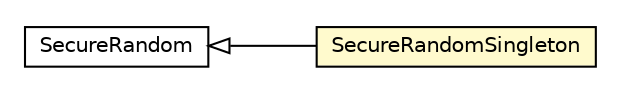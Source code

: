 #!/usr/local/bin/dot
#
# Class diagram 
# Generated by UMLGraph version R5_6-24-gf6e263 (http://www.umlgraph.org/)
#

digraph G {
	edge [fontname="Helvetica",fontsize=10,labelfontname="Helvetica",labelfontsize=10];
	node [fontname="Helvetica",fontsize=10,shape=plaintext];
	nodesep=0.25;
	ranksep=0.5;
	rankdir=LR;
	// com.gwtplatform.dispatch.server.guice.SecureRandomSingleton
	c356298 [label=<<table title="com.gwtplatform.dispatch.server.guice.SecureRandomSingleton" border="0" cellborder="1" cellspacing="0" cellpadding="2" port="p" bgcolor="lemonChiffon" href="./SecureRandomSingleton.html">
		<tr><td><table border="0" cellspacing="0" cellpadding="1">
<tr><td align="center" balign="center"> SecureRandomSingleton </td></tr>
		</table></td></tr>
		</table>>, URL="./SecureRandomSingleton.html", fontname="Helvetica", fontcolor="black", fontsize=10.0];
	//com.gwtplatform.dispatch.server.guice.SecureRandomSingleton extends java.security.SecureRandom
	c356606:p -> c356298:p [dir=back,arrowtail=empty];
	// java.security.SecureRandom
	c356606 [label=<<table title="java.security.SecureRandom" border="0" cellborder="1" cellspacing="0" cellpadding="2" port="p" href="http://download.oracle.com/javase/6/docs/api/java/security/SecureRandom.html">
		<tr><td><table border="0" cellspacing="0" cellpadding="1">
<tr><td align="center" balign="center"> SecureRandom </td></tr>
		</table></td></tr>
		</table>>, URL="http://download.oracle.com/javase/6/docs/api/java/security/SecureRandom.html", fontname="Helvetica", fontcolor="black", fontsize=10.0];
}

